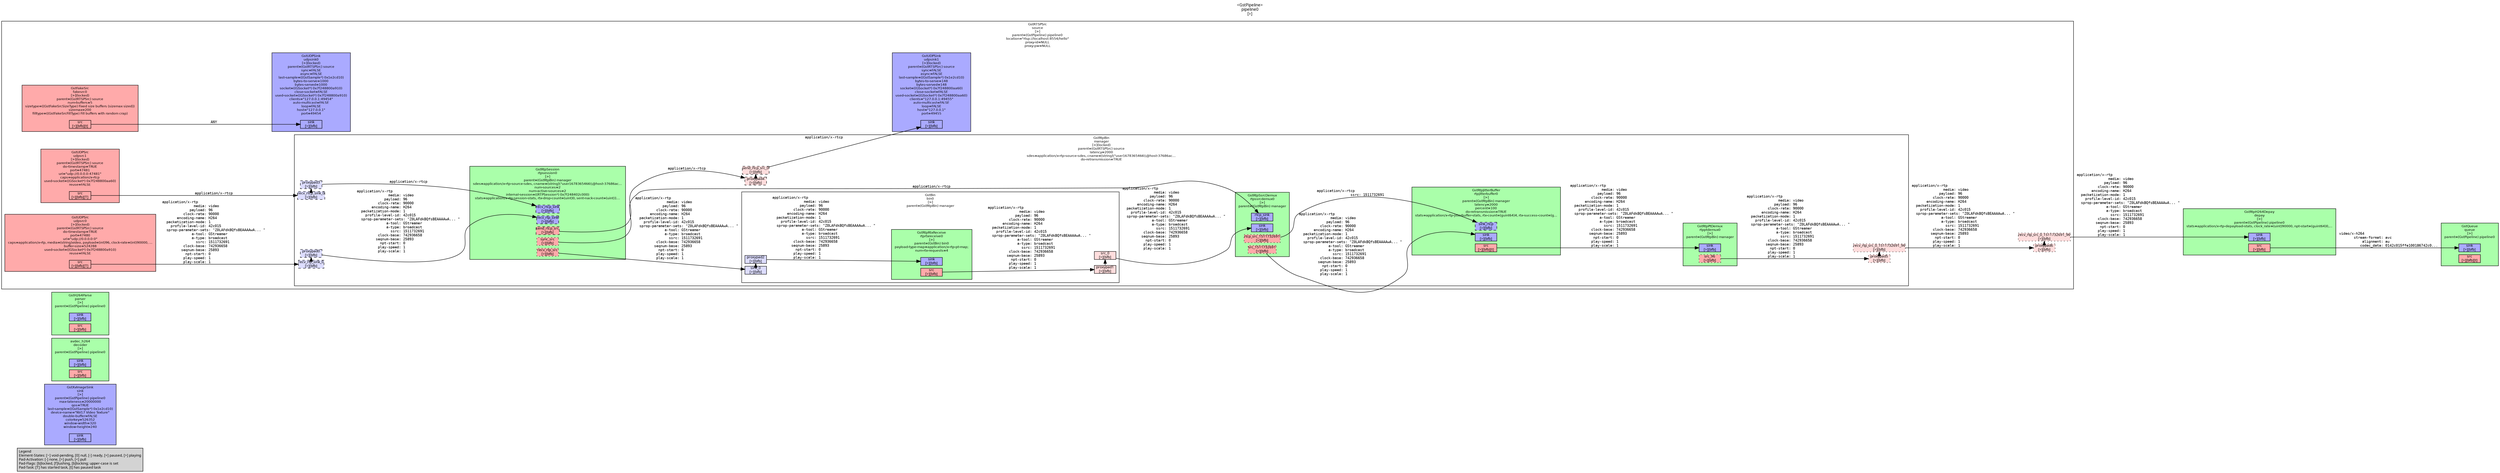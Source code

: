 digraph pipeline {
  rankdir=LR;
  fontname="sans";
  fontsize="10";
  labelloc=t;
  nodesep=.1;
  ranksep=.2;
  label="<GstPipeline>\npipeline0\n[>]";
  node [style=filled, shape=box, fontsize="9", fontname="sans", margin="0.0,0.0"];
  edge [labelfontsize="6", fontsize="9", fontname="monospace"];
  
  legend [
    pos="0,0!",
    margin="0.05,0.05",
    label="Legend\lElement-States: [~] void-pending, [0] null, [-] ready, [=] paused, [>] playing\lPad-Activation: [-] none, [>] push, [<] pull\lPad-Flags: [b]locked, [f]lushing, [b]locking; upper-case is set\lPad-Task: [T] has started task, [t] has paused task\l"
,  ];
  subgraph cluster_sink_0x1f99210 {
    fontname="Bitstream Vera Sans";
    fontsize="8";
    style=filled;
    color=black;

    label="GstXvImageSink\nsink\n[>]\nparent=(GstPipeline) pipeline0\nmax-lateness=20000000\nqos=TRUE\nlast-sample=((GstSample*) 0x1e2cd10)\ndevice-name=\"NV17 Video Texture\"\ndouble-buffer=FALSE\ncolorkey=526352\nwindow-width=320\nwindow-height=240";
    sink_0x1f99210_sink_0x1f4b250 [color=black, fillcolor="#aaaaff", label="sink\n[>][bfb]", height="0.2", style="filled,solid"];
    fillcolor="#aaaaff";
  }

  subgraph cluster_decoder_0x1f90990 {
    fontname="Bitstream Vera Sans";
    fontsize="8";
    style=filled;
    color=black;

    label="avdec_h264\ndecoder\n[>]\nparent=(GstPipeline) pipeline0";
    decoder_0x1f90990_sink_0x1f4adf0 [color=black, fillcolor="#aaaaff", label="sink\n[>][bfb]", height="0.2", style="filled,solid"];
    decoder_0x1f90990_src_0x1f4b020 [color=black, fillcolor="#ffaaaa", label="src\n[>][bfb]", height="0.2", style="filled,solid"];
    fillcolor="#aaffaa";
  }

  subgraph cluster_parser_0x1f58640 {
    fontname="Bitstream Vera Sans";
    fontsize="8";
    style=filled;
    color=black;

    label="GstH264Parse\nparser\n[>]\nparent=(GstPipeline) pipeline0";
    parser_0x1f58640_sink_0x1f4a990 [color=black, fillcolor="#aaaaff", label="sink\n[>][bfb]", height="0.2", style="filled,solid"];
    parser_0x1f58640_src_0x1f4abc0 [color=black, fillcolor="#ffaaaa", label="src\n[>][bfb]", height="0.2", style="filled,solid"];
    fillcolor="#aaffaa";
  }

  subgraph cluster_queue_0x1f540c0 {
    fontname="Bitstream Vera Sans";
    fontsize="8";
    style=filled;
    color=black;

    label="GstQueue\nqueue\n[>]\nparent=(GstPipeline) pipeline0";
    queue_0x1f540c0_sink_0x1f4a530 [color=black, fillcolor="#aaaaff", label="sink\n[>][bfb]", height="0.2", style="filled,solid"];
    queue_0x1f540c0_src_0x1f4a760 [color=black, fillcolor="#ffaaaa", label="src\n[>][bfb][t]", height="0.2", style="filled,solid"];
    fillcolor="#aaffaa";
  }

  subgraph cluster_depay_0x1f48110 {
    fontname="Bitstream Vera Sans";
    fontsize="8";
    style=filled;
    color=black;

    label="GstRtpH264Depay\ndepay\n[>]\nparent=(GstPipeline) pipeline0\nstats=application/x-rtp-depayload-stats, clock_rate=(uint)90000, npt-start=(guint64)0,…";
    depay_0x1f48110_sink_0x1f4a0d0 [color=black, fillcolor="#aaaaff", label="sink\n[>][bfb]", height="0.2", style="filled,solid"];
    depay_0x1f48110_src_0x1f4a300 [color=black, fillcolor="#ffaaaa", label="src\n[>][bfb]", height="0.2", style="filled,solid"];
    fillcolor="#aaffaa";
  }

  depay_0x1f48110_src_0x1f4a300 -> queue_0x1f540c0_sink_0x1f4a530 [label="video/x-h264\l       stream-format: avc\l           alignment: au\l          codec_data: 0142c015ffe100186742c0...\l"]
  subgraph cluster_source_0x1f30020 {
    fontname="Bitstream Vera Sans";
    fontsize="8";
    style=filled;
    color=black;

    label="GstRTSPSrc\nsource\n[>]\nparent=(GstPipeline) pipeline0\nlocation=\"rtsp://localhost:8554/hello\"\nproxy-id=NULL\nproxy-pw=NULL";
    _proxypad6_0x7f2484035490 [color=black, fillcolor="#ffdddd", label="proxypad6\n[>][bfb]", height="0.2", style="filled,dotted"];
  _proxypad6_0x7f2484035490 -> source_0x1f30020_recv_rtp_src_0_1511732691_96_0x7f2484033600 [style=dashed, minlen=0]
    source_0x1f30020_recv_rtp_src_0_1511732691_96_0x7f2484033600 [color=black, fillcolor="#ffdddd", label="recv_rtp_src_0_1511732691_96\n[>][bfb]", height="0.2", style="filled,dotted"];
    fillcolor="#ffffff";
    subgraph cluster_udpsink1_0x7f248403cf50 {
      fontname="Bitstream Vera Sans";
      fontsize="8";
      style=filled;
      color=black;

      label="GstUDPSink\nudpsink1\n[>](locked)\nparent=(GstRTSPSrc) source\nsync=FALSE\nasync=FALSE\nlast-sample=((GstSample*) 0x1e2cd10)\nbytes-to-serve=148\nbytes-served=148\nsocket=((GSocket*) 0x7f248800aa60)\nclose-socket=FALSE\nused-socket=((GSocket*) 0x7f248800aa60)\nclients=\"127.0.0.1:49455\"\nauto-multicast=FALSE\nloop=FALSE\nhost=\"127.0.0.1\"\nport=49455";
      udpsink1_0x7f248403cf50_sink_0x7f248401b880 [color=black, fillcolor="#aaaaff", label="sink\n[>][bfb]", height="0.2", style="filled,solid"];
      fillcolor="#aaaaff";
    }

    subgraph cluster_fakesrc0_0x7f248403e120 {
      fontname="Bitstream Vera Sans";
      fontsize="8";
      style=filled;
      color=black;

      label="GstFakeSrc\nfakesrc0\n[>](locked)\nparent=(GstRTSPSrc) source\nnum-buffers=5\nsizetype=((GstFakeSrcSizeType) Fixed size buffers (sizemax sized))\nsizemax=200\nfilltype=((GstFakeSrcFillType) Fill buffers with random crap)";
      fakesrc0_0x7f248403e120_src_0x7f248401b650 [color=black, fillcolor="#ffaaaa", label="src\n[>][bfb][t]", height="0.2", style="filled,solid"];
      fillcolor="#ffaaaa";
    }

    fakesrc0_0x7f248403e120_src_0x7f248401b650 -> udpsink0_0x7f248403aa00_sink_0x7f248401b420 [label="ANY"]
    subgraph cluster_udpsink0_0x7f248403aa00 {
      fontname="Bitstream Vera Sans";
      fontsize="8";
      style=filled;
      color=black;

      label="GstUDPSink\nudpsink0\n[>](locked)\nparent=(GstRTSPSrc) source\nsync=FALSE\nasync=FALSE\nlast-sample=((GstSample*) 0x1e2cd10)\nbytes-to-serve=1000\nbytes-served=1000\nsocket=((GSocket*) 0x7f248800a910)\nclose-socket=FALSE\nused-socket=((GSocket*) 0x7f248800a910)\nclients=\"127.0.0.1:49454\"\nauto-multicast=FALSE\nloop=FALSE\nhost=\"127.0.0.1\"\nport=49454";
      udpsink0_0x7f248403aa00_sink_0x7f248401b420 [color=black, fillcolor="#aaaaff", label="sink\n[>][bfb]", height="0.2", style="filled,solid"];
      fillcolor="#aaaaff";
    }

    subgraph cluster_udpsrc1_0x7f24840197f0 {
      fontname="Bitstream Vera Sans";
      fontsize="8";
      style=filled;
      color=black;

      label="GstUDPSrc\nudpsrc1\n[>](locked)\nparent=(GstRTSPSrc) source\ndo-timestamp=TRUE\nport=47481\nuri=\"udp://0.0.0.0:47481\"\ncaps=application/x-rtcp\nused-socket=((GSocket*) 0x7f248800aa60)\nreuse=FALSE";
      udpsrc1_0x7f24840197f0_src_0x1f4bd40 [color=black, fillcolor="#ffaaaa", label="src\n[>][bfb][T]", height="0.2", style="filled,solid"];
      fillcolor="#ffaaaa";
    }

    udpsrc1_0x7f24840197f0_src_0x1f4bd40 -> manager_0x7f248401a0a0_recv_rtcp_sink_0_0x7f24840327c0 [label="application/x-rtcp\l"]
    subgraph cluster_udpsrc0_0x7f24840191d0 {
      fontname="Bitstream Vera Sans";
      fontsize="8";
      style=filled;
      color=black;

      label="GstUDPSrc\nudpsrc0\n[>](locked)\nparent=(GstRTSPSrc) source\ndo-timestamp=TRUE\nport=47480\nuri=\"udp://0.0.0.0:0\"\ncaps=application/x-rtp, media=(string)video, payload=(int)96, clock-rate=(int)90000, …\nbuffer-size=524288\nused-socket=((GSocket*) 0x7f248800a910)\nreuse=FALSE";
      udpsrc0_0x7f24840191d0_src_0x1f4bb10 [color=black, fillcolor="#ffaaaa", label="src\n[>][bfb][T]", height="0.2", style="filled,solid"];
      fillcolor="#ffaaaa";
    }

    udpsrc0_0x7f24840191d0_src_0x1f4bb10 -> manager_0x7f248401a0a0_recv_rtp_sink_0_0x7f24840320a0 [label="application/x-rtp\l               media: video\l             payload: 96\l          clock-rate: 90000\l       encoding-name: H264\l  packetization-mode: 1\l    profile-level-id: 42c015\l  sprop-parameter-sets: \"Z0LAFdkBQfsBEAAAAwA... \"\l              a-tool: GStreamer\l              a-type: broadcast\l                ssrc: 1511732691\l          clock-base: 742936658\l         seqnum-base: 25893\l           npt-start: 0\l          play-speed: 1\l          play-scale: 1\l"]
    subgraph cluster_manager_0x7f248401a0a0 {
      fontname="Bitstream Vera Sans";
      fontsize="8";
      style=filled;
      color=black;

      label="GstRtpBin\nmanager\n[>](locked)\nparent=(GstRTSPSrc) source\nlatency=2000\nsdes=application/x-rtp-source-sdes, cname=(string)\\\"user1678365466\\\\@host-37686ac…\ndo-retransmission=TRUE";
      _proxypad0_0x7f2484034050 [color=black, fillcolor="#ddddff", label="proxypad0\n[>][bfb]", height="0.2", style="filled,dashed"];
    manager_0x7f248401a0a0_recv_rtp_sink_0_0x7f24840320a0 -> _proxypad0_0x7f2484034050 [style=dashed, minlen=0]
      manager_0x7f248401a0a0_recv_rtp_sink_0_0x7f24840320a0 [color=black, fillcolor="#ddddff", label="recv_rtp_sink_0\n[>][bfb]", height="0.2", style="filled,dashed"];
      _proxypad3_0x7f2484034710 [color=black, fillcolor="#ddddff", label="proxypad3\n[>][bfb]", height="0.2", style="filled,dashed"];
    manager_0x7f248401a0a0_recv_rtcp_sink_0_0x7f24840327c0 -> _proxypad3_0x7f2484034710 [style=dashed, minlen=0]
      manager_0x7f248401a0a0_recv_rtcp_sink_0_0x7f24840327c0 [color=black, fillcolor="#ddddff", label="recv_rtcp_sink_0\n[>][bfb]", height="0.2", style="filled,dashed"];
      _proxypad4_0x7f2484034950 [color=black, fillcolor="#ffdddd", label="proxypad4\n[>][bfb]", height="0.2", style="filled,dashed"];
    _proxypad4_0x7f2484034950 -> manager_0x7f248401a0a0_send_rtcp_src_0_0x7f2484032a20 [style=dashed, minlen=0]
      manager_0x7f248401a0a0_send_rtcp_src_0_0x7f2484032a20 [color=black, fillcolor="#ffdddd", label="send_rtcp_src_0\n[>][bfb]", height="0.2", style="filled,dashed"];
      _proxypad5_0x7f2484035250 [color=black, fillcolor="#ffdddd", label="proxypad5\n[>][bfb]", height="0.2", style="filled,dotted"];
    _proxypad5_0x7f2484035250 -> manager_0x7f248401a0a0_recv_rtp_src_0_1511732691_96_0x7f24840333a0 [style=dashed, minlen=0]
      manager_0x7f248401a0a0_recv_rtp_src_0_1511732691_96_0x7f24840333a0 [color=black, fillcolor="#ffdddd", label="recv_rtp_src_0_1511732691_96\n[>][bfb]", height="0.2", style="filled,dotted"];
      fillcolor="#ffffff";
      subgraph cluster_rtpjitterbuffer0_0x7f246801e2b0 {
        fontname="Bitstream Vera Sans";
        fontsize="8";
        style=filled;
        color=black;

        label="GstRtpJitterBuffer\nrtpjitterbuffer0\n[>]\nparent=(GstRtpBin) manager\nlatency=2000\npercent=100\ndo-retransmission=TRUE\nstats=application/x-rtp-jitterbuffer-stats, rtx-count=(guint64)4, rtx-success-count=(g…";
        rtpjitterbuffer0_0x7f246801e2b0_sink_0x7f246801a720 [color=black, fillcolor="#aaaaff", label="sink\n[>][bfb]", height="0.2", style="filled,solid"];
        rtpjitterbuffer0_0x7f246801e2b0_sink_rtcp_0x7f246801ab80 [color=black, fillcolor="#aaaaff", label="sink_rtcp\n[>][bfb]", height="0.2", style="filled,dashed"];
        rtpjitterbuffer0_0x7f246801e2b0_src_0x7f246801a4f0 [color=black, fillcolor="#ffaaaa", label="src\n[>][bfb][t]", height="0.2", style="filled,solid"];
        fillcolor="#aaffaa";
      }

      rtpjitterbuffer0_0x7f246801e2b0_src_0x7f246801a4f0 -> rtpptdemux0_0x1fadb40_sink_0x7f246801a950 [label="application/x-rtp\l               media: video\l             payload: 96\l          clock-rate: 90000\l       encoding-name: H264\l  packetization-mode: 1\l    profile-level-id: 42c015\l  sprop-parameter-sets: \"Z0LAFdkBQfsBEAAAAwA... \"\l              a-tool: GStreamer\l              a-type: broadcast\l                ssrc: 1511732691\l          clock-base: 742936658\l         seqnum-base: 25893\l           npt-start: 0\l          play-speed: 1\l          play-scale: 1\l"]
      subgraph cluster_rtpptdemux0_0x1fadb40 {
        fontname="Bitstream Vera Sans";
        fontsize="8";
        style=filled;
        color=black;

        label="GstRtpPtDemux\nrtpptdemux0\n[>]\nparent=(GstRtpBin) manager";
        rtpptdemux0_0x1fadb40_sink_0x7f246801a950 [color=black, fillcolor="#aaaaff", label="sink\n[>][bfb]", height="0.2", style="filled,solid"];
        rtpptdemux0_0x1fadb40_src_96_0x7f246801b210 [color=black, fillcolor="#ffaaaa", label="src_96\n[>][bfb]", height="0.2", style="filled,dotted"];
        fillcolor="#aaffaa";
      }

      rtpptdemux0_0x1fadb40_src_96_0x7f246801b210 -> _proxypad5_0x7f2484035250 [label="application/x-rtp\l               media: video\l             payload: 96\l          clock-rate: 90000\l       encoding-name: H264\l  packetization-mode: 1\l    profile-level-id: 42c015\l  sprop-parameter-sets: \"Z0LAFdkBQfsBEAAAAwA... \"\l              a-tool: GStreamer\l              a-type: broadcast\l                ssrc: 1511732691\l          clock-base: 742936658\l         seqnum-base: 25893\l           npt-start: 0\l          play-speed: 1\l          play-scale: 1\l"]
      subgraph cluster_bin0_0x7f24840360c0 {
        fontname="Bitstream Vera Sans";
        fontsize="8";
        style=filled;
        color=black;

        label="GstBin\nbin0\n[>]\nparent=(GstRtpBin) manager";
        _proxypad2_0x7f24840344d0 [color=black, fillcolor="#ddddff", label="proxypad2\n[>][bfb]", height="0.2", style="filled,solid"];
      bin0_0x7f24840360c0_sink_0_0x7f2484032560 -> _proxypad2_0x7f24840344d0 [style=dashed, minlen=0]
        bin0_0x7f24840360c0_sink_0_0x7f2484032560 [color=black, fillcolor="#ddddff", label="sink_0\n[>][bfb]", height="0.2", style="filled,solid"];
        _proxypad1_0x7f2484034290 [color=black, fillcolor="#ffdddd", label="proxypad1\n[>][bfb]", height="0.2", style="filled,solid"];
      _proxypad1_0x7f2484034290 -> bin0_0x7f24840360c0_src_0_0x7f2484032300 [style=dashed, minlen=0]
        bin0_0x7f24840360c0_src_0_0x7f2484032300 [color=black, fillcolor="#ffdddd", label="src_0\n[>][bfb]", height="0.2", style="filled,solid"];
        fillcolor="#ffffff";
        subgraph cluster_rtprtxreceive0_0x7f248800a540 {
          fontname="Bitstream Vera Sans";
          fontsize="8";
          style=filled;
          color=black;

          label="GstRtpRtxReceive\nrtprtxreceive0\n[>]\nparent=(GstBin) bin0\npayload-type-map=application/x-rtp-pt-map;\nnum-rtx-requests=4";
          rtprtxreceive0_0x7f248800a540_sink_0x7f248401ad90 [color=black, fillcolor="#aaaaff", label="sink\n[>][bfb]", height="0.2", style="filled,solid"];
          rtprtxreceive0_0x7f248800a540_src_0x7f248401ab60 [color=black, fillcolor="#ffaaaa", label="src\n[>][bfb]", height="0.2", style="filled,solid"];
          fillcolor="#aaffaa";
        }

        rtprtxreceive0_0x7f248800a540_src_0x7f248401ab60 -> _proxypad1_0x7f2484034290 [label="application/x-rtp\l               media: video\l             payload: 96\l          clock-rate: 90000\l       encoding-name: H264\l  packetization-mode: 1\l    profile-level-id: 42c015\l  sprop-parameter-sets: \"Z0LAFdkBQfsBEAAAAwA... \"\l              a-tool: GStreamer\l              a-type: broadcast\l                ssrc: 1511732691\l          clock-base: 742936658\l         seqnum-base: 25893\l           npt-start: 0\l          play-speed: 1\l          play-scale: 1\l"]
        _proxypad2_0x7f24840344d0 -> rtprtxreceive0_0x7f248800a540_sink_0x7f248401ad90 [label="application/x-rtp\l               media: video\l             payload: 96\l          clock-rate: 90000\l       encoding-name: H264\l  packetization-mode: 1\l    profile-level-id: 42c015\l  sprop-parameter-sets: \"Z0LAFdkBQfsBEAAAAwA... \"\l              a-tool: GStreamer\l              a-type: broadcast\l                ssrc: 1511732691\l          clock-base: 742936658\l         seqnum-base: 25893\l           npt-start: 0\l          play-speed: 1\l          play-scale: 1\l"]
      }

      bin0_0x7f24840360c0_src_0_0x7f2484032300 -> rtpssrcdemux0_0x7f248402f000_sink_0x7f248401a2a0 [label="application/x-rtp\l               media: video\l             payload: 96\l          clock-rate: 90000\l       encoding-name: H264\l  packetization-mode: 1\l    profile-level-id: 42c015\l  sprop-parameter-sets: \"Z0LAFdkBQfsBEAAAAwA... \"\l              a-tool: GStreamer\l              a-type: broadcast\l                ssrc: 1511732691\l          clock-base: 742936658\l         seqnum-base: 25893\l           npt-start: 0\l          play-speed: 1\l          play-scale: 1\l"]
      subgraph cluster_rtpssrcdemux0_0x7f248402f000 {
        fontname="Bitstream Vera Sans";
        fontsize="8";
        style=filled;
        color=black;

        label="GstRtpSsrcDemux\nrtpssrcdemux0\n[>]\nparent=(GstRtpBin) manager";
        rtpssrcdemux0_0x7f248402f000_sink_0x7f248401a2a0 [color=black, fillcolor="#aaaaff", label="sink\n[>][bfb]", height="0.2", style="filled,solid"];
        rtpssrcdemux0_0x7f248402f000_rtcp_sink_0x7f248401a4d0 [color=black, fillcolor="#aaaaff", label="rtcp_sink\n[>][bfb]", height="0.2", style="filled,solid"];
        rtpssrcdemux0_0x7f248402f000_src_1511732691_0x7f246801a090 [color=black, fillcolor="#ffaaaa", label="src_1511732691\n[>][bfb]", height="0.2", style="filled,dotted"];
        rtpssrcdemux0_0x7f248402f000_rtcp_src_1511732691_0x7f246801a2c0 [color=black, fillcolor="#ffaaaa", label="rtcp_src_1511732691\n[>][bfb]", height="0.2", style="filled,dotted"];
        fillcolor="#aaffaa";
      }

      rtpssrcdemux0_0x7f248402f000_src_1511732691_0x7f246801a090 -> rtpjitterbuffer0_0x7f246801e2b0_sink_0x7f246801a720 [label="application/x-rtp\l               media: video\l             payload: 96\l          clock-rate: 90000\l       encoding-name: H264\l  packetization-mode: 1\l    profile-level-id: 42c015\l  sprop-parameter-sets: \"Z0LAFdkBQfsBEAAAAwA... \"\l              a-tool: GStreamer\l              a-type: broadcast\l                ssrc: 1511732691\l          clock-base: 742936658\l         seqnum-base: 25893\l           npt-start: 0\l          play-speed: 1\l          play-scale: 1\l"]
      rtpssrcdemux0_0x7f248402f000_rtcp_src_1511732691_0x7f246801a2c0 -> rtpjitterbuffer0_0x7f246801e2b0_sink_rtcp_0x7f246801ab80 [label="application/x-rtcp\l                ssrc: 1511732691\l"]
      subgraph cluster_rtpsession0_0x7f24840260a0 {
        fontname="Bitstream Vera Sans";
        fontsize="8";
        style=filled;
        color=black;

        label="GstRtpSession\nrtpsession0\n[>]\nparent=(GstRtpBin) manager\nsdes=application/x-rtp-source-sdes, cname=(string)\\\"user1678365466\\\\@host-37686ac…\nnum-sources=2\nnum-active-sources=2\ninternal-session=((RTPSession*) 0x7f248402c000)\nstats=application/x-rtp-session-stats, rtx-drop-count=(uint)0, sent-nack-count=(uint)1…";
        rtpsession0_0x7f24840260a0_recv_rtp_sink_0x7f248401a700 [color=black, fillcolor="#aaaaff", label="recv_rtp_sink\n[>][bfb]", height="0.2", style="filled,dashed"];
        rtpsession0_0x7f24840260a0_recv_rtcp_sink_0x7f248401afc0 [color=black, fillcolor="#aaaaff", label="recv_rtcp_sink\n[>][bfb]", height="0.2", style="filled,dashed"];
        rtpsession0_0x7f24840260a0_recv_rtp_src_0x7f248401a930 [color=black, fillcolor="#ffaaaa", label="recv_rtp_src\n[>][bfb]", height="0.2", style="filled,dotted"];
        rtpsession0_0x7f24840260a0_sync_src_0x7f248401b1f0 [color=black, fillcolor="#ffaaaa", label="sync_src\n[>][bfb]", height="0.2", style="filled,dotted"];
        rtpsession0_0x7f24840260a0_send_rtcp_src_0x7f248401bab0 [color=black, fillcolor="#ffaaaa", label="send_rtcp_src\n[>][bfb]", height="0.2", style="filled,dashed"];
        fillcolor="#aaffaa";
      }

      _proxypad0_0x7f2484034050 -> rtpsession0_0x7f24840260a0_recv_rtp_sink_0x7f248401a700 [label="application/x-rtp\l               media: video\l             payload: 96\l          clock-rate: 90000\l       encoding-name: H264\l  packetization-mode: 1\l    profile-level-id: 42c015\l  sprop-parameter-sets: \"Z0LAFdkBQfsBEAAAAwA... \"\l              a-tool: GStreamer\l              a-type: broadcast\l                ssrc: 1511732691\l          clock-base: 742936658\l         seqnum-base: 25893\l           npt-start: 0\l          play-speed: 1\l          play-scale: 1\l"]
      rtpsession0_0x7f24840260a0_recv_rtp_src_0x7f248401a930 -> bin0_0x7f24840360c0_sink_0_0x7f2484032560 [label="application/x-rtp\l               media: video\l             payload: 96\l          clock-rate: 90000\l       encoding-name: H264\l  packetization-mode: 1\l    profile-level-id: 42c015\l  sprop-parameter-sets: \"Z0LAFdkBQfsBEAAAAwA... \"\l              a-tool: GStreamer\l              a-type: broadcast\l                ssrc: 1511732691\l          clock-base: 742936658\l         seqnum-base: 25893\l           npt-start: 0\l          play-speed: 1\l          play-scale: 1\l"]
      _proxypad3_0x7f2484034710 -> rtpsession0_0x7f24840260a0_recv_rtcp_sink_0x7f248401afc0 [label="application/x-rtcp\l"]
      rtpsession0_0x7f24840260a0_sync_src_0x7f248401b1f0 -> rtpssrcdemux0_0x7f248402f000_rtcp_sink_0x7f248401a4d0 [label="application/x-rtcp\l"]
      rtpsession0_0x7f24840260a0_send_rtcp_src_0x7f248401bab0 -> _proxypad4_0x7f2484034950 [label="application/x-rtcp\l"]
    }

    manager_0x7f248401a0a0_send_rtcp_src_0_0x7f2484032a20 -> udpsink1_0x7f248403cf50_sink_0x7f248401b880 [label="application/x-rtcp\l"]
    manager_0x7f248401a0a0_recv_rtp_src_0_1511732691_96_0x7f24840333a0 -> _proxypad6_0x7f2484035490 [label="application/x-rtp\l               media: video\l             payload: 96\l          clock-rate: 90000\l       encoding-name: H264\l  packetization-mode: 1\l    profile-level-id: 42c015\l  sprop-parameter-sets: \"Z0LAFdkBQfsBEAAAAwA... \"\l              a-tool: GStreamer\l              a-type: broadcast\l                ssrc: 1511732691\l          clock-base: 742936658\l         seqnum-base: 25893\l           npt-start: 0\l          play-speed: 1\l          play-scale: 1\l"]
  }

  source_0x1f30020_recv_rtp_src_0_1511732691_96_0x7f2484033600 -> depay_0x1f48110_sink_0x1f4a0d0 [label="application/x-rtp\l               media: video\l             payload: 96\l          clock-rate: 90000\l       encoding-name: H264\l  packetization-mode: 1\l    profile-level-id: 42c015\l  sprop-parameter-sets: \"Z0LAFdkBQfsBEAAAAwA... \"\l              a-tool: GStreamer\l              a-type: broadcast\l                ssrc: 1511732691\l          clock-base: 742936658\l         seqnum-base: 25893\l           npt-start: 0\l          play-speed: 1\l          play-scale: 1\l"]
}
